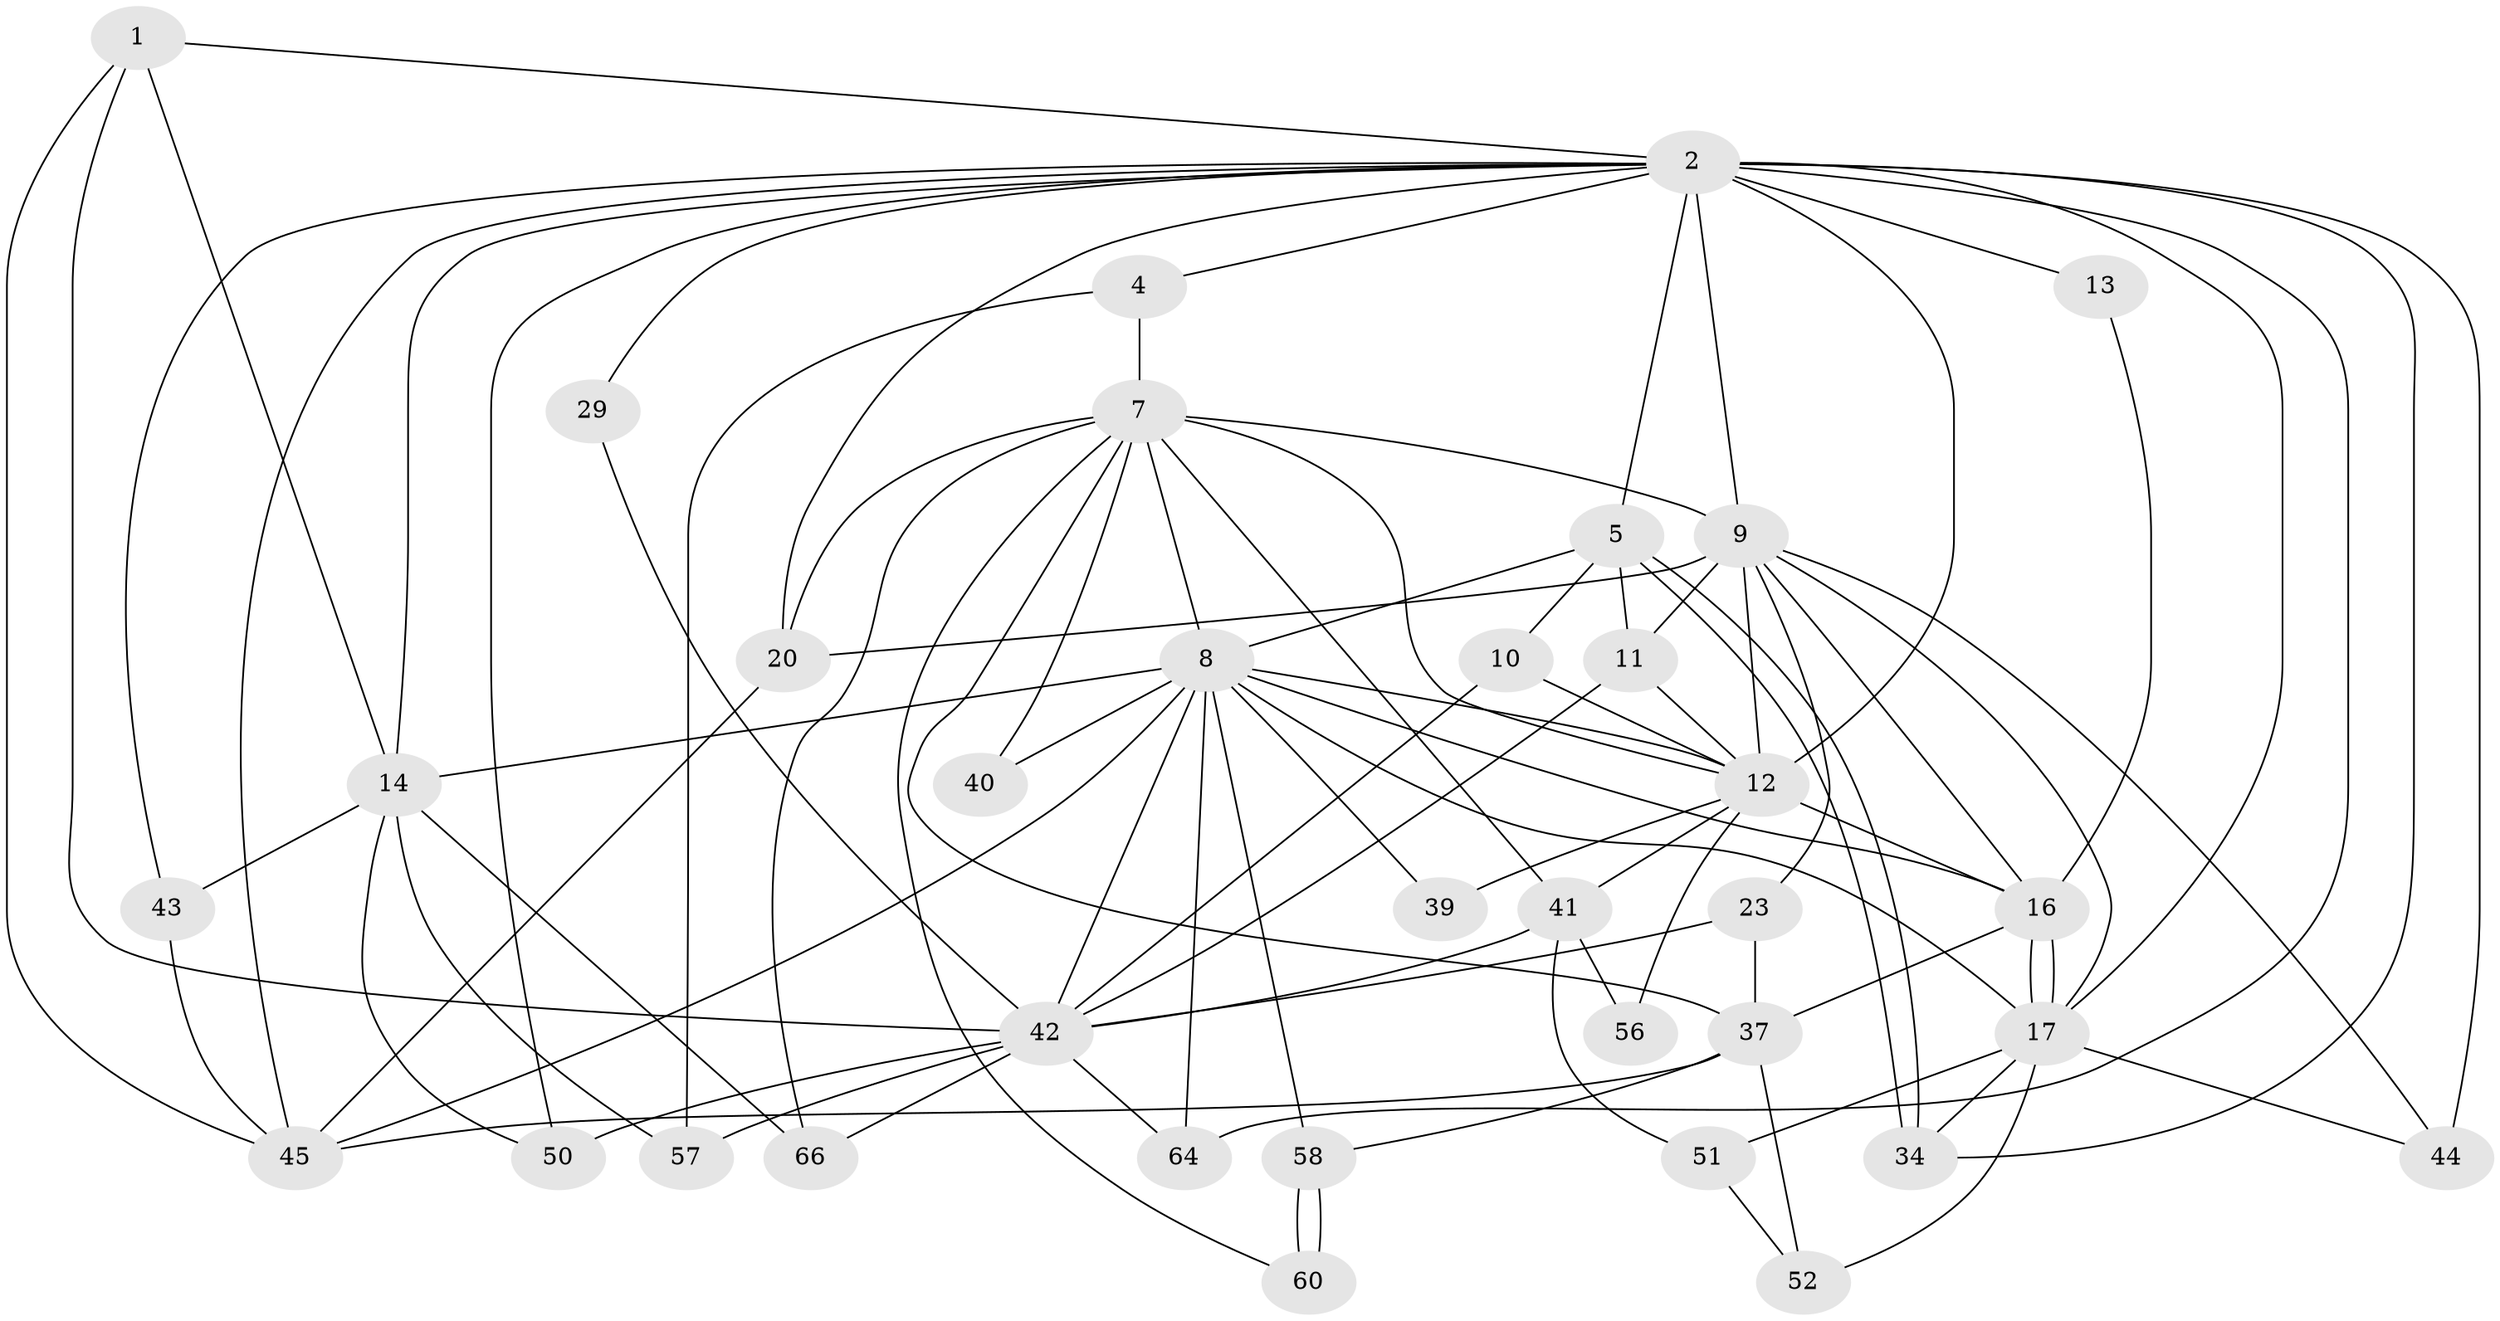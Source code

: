 // original degree distribution, {4: 0.24285714285714285, 5: 0.2, 3: 0.3142857142857143, 6: 0.07142857142857142, 2: 0.11428571428571428, 8: 0.02857142857142857, 7: 0.02857142857142857}
// Generated by graph-tools (version 1.1) at 2025/15/03/09/25 04:15:17]
// undirected, 35 vertices, 90 edges
graph export_dot {
graph [start="1"]
  node [color=gray90,style=filled];
  1 [super="+22"];
  2 [super="+3+35+6"];
  4;
  5;
  7 [super="+32+46+15"];
  8 [super="+24+53"];
  9 [super="+49+48+38"];
  10 [super="+69"];
  11;
  12 [super="+21+70+27"];
  13;
  14 [super="+30+36"];
  16 [super="+26"];
  17 [super="+28+19"];
  20;
  23;
  29;
  34;
  37 [super="+63"];
  39;
  40;
  41 [super="+55"];
  42 [super="+65+54"];
  43;
  44 [super="+67+47"];
  45;
  50;
  51;
  52;
  56;
  57;
  58;
  60;
  64;
  66;
  1 -- 45;
  1 -- 2 [weight=2];
  1 -- 14;
  1 -- 42;
  2 -- 13;
  2 -- 64;
  2 -- 29;
  2 -- 14;
  2 -- 5;
  2 -- 45;
  2 -- 12 [weight=3];
  2 -- 34;
  2 -- 4;
  2 -- 43;
  2 -- 44 [weight=2];
  2 -- 50;
  2 -- 20;
  2 -- 17;
  2 -- 9;
  4 -- 57;
  4 -- 7;
  5 -- 34;
  5 -- 34;
  5 -- 11;
  5 -- 10;
  5 -- 8;
  7 -- 60;
  7 -- 20;
  7 -- 40;
  7 -- 41;
  7 -- 37;
  7 -- 8;
  7 -- 66;
  7 -- 12;
  7 -- 9 [weight=2];
  8 -- 42 [weight=2];
  8 -- 39;
  8 -- 12;
  8 -- 45;
  8 -- 14 [weight=2];
  8 -- 16 [weight=2];
  8 -- 17;
  8 -- 64;
  8 -- 58;
  8 -- 40;
  9 -- 20;
  9 -- 23;
  9 -- 11;
  9 -- 44;
  9 -- 16;
  9 -- 17;
  9 -- 12;
  10 -- 42;
  10 -- 12;
  11 -- 42;
  11 -- 12;
  12 -- 16;
  12 -- 39;
  12 -- 56;
  12 -- 41;
  13 -- 16;
  14 -- 57;
  14 -- 43;
  14 -- 50;
  14 -- 66;
  16 -- 17;
  16 -- 17;
  16 -- 37;
  17 -- 51;
  17 -- 52;
  17 -- 44;
  17 -- 34;
  20 -- 45;
  23 -- 37;
  23 -- 42;
  29 -- 42;
  37 -- 52;
  37 -- 58;
  37 -- 45;
  41 -- 42 [weight=2];
  41 -- 51;
  41 -- 56;
  42 -- 64;
  42 -- 57;
  42 -- 50;
  42 -- 66;
  43 -- 45;
  51 -- 52;
  58 -- 60;
  58 -- 60;
}

